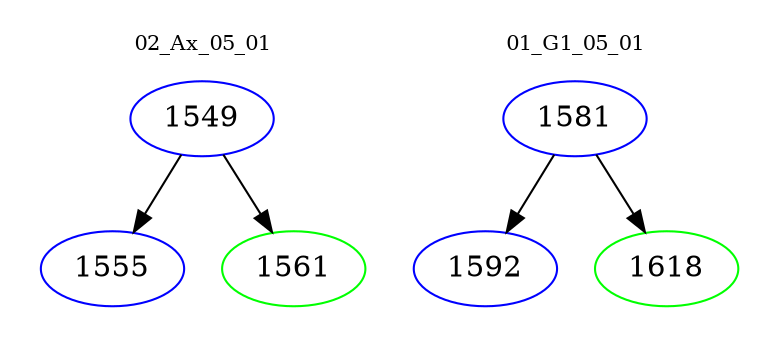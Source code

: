 digraph{
subgraph cluster_0 {
color = white
label = "02_Ax_05_01";
fontsize=10;
T0_1549 [label="1549", color="blue"]
T0_1549 -> T0_1555 [color="black"]
T0_1555 [label="1555", color="blue"]
T0_1549 -> T0_1561 [color="black"]
T0_1561 [label="1561", color="green"]
}
subgraph cluster_1 {
color = white
label = "01_G1_05_01";
fontsize=10;
T1_1581 [label="1581", color="blue"]
T1_1581 -> T1_1592 [color="black"]
T1_1592 [label="1592", color="blue"]
T1_1581 -> T1_1618 [color="black"]
T1_1618 [label="1618", color="green"]
}
}
